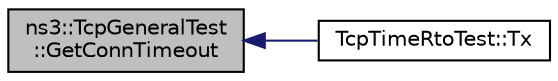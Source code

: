 digraph "ns3::TcpGeneralTest::GetConnTimeout"
{
  edge [fontname="Helvetica",fontsize="10",labelfontname="Helvetica",labelfontsize="10"];
  node [fontname="Helvetica",fontsize="10",shape=record];
  rankdir="LR";
  Node1 [label="ns3::TcpGeneralTest\l::GetConnTimeout",height=0.2,width=0.4,color="black", fillcolor="grey75", style="filled", fontcolor="black"];
  Node1 -> Node2 [dir="back",color="midnightblue",fontsize="10",style="solid"];
  Node2 [label="TcpTimeRtoTest::Tx",height=0.2,width=0.4,color="black", fillcolor="white", style="filled",URL="$dc/da7/classTcpTimeRtoTest.html#ae8f215f01bf8d8f198c5701029f60b1e",tooltip="Packet transmitted down to IP layer. "];
}
